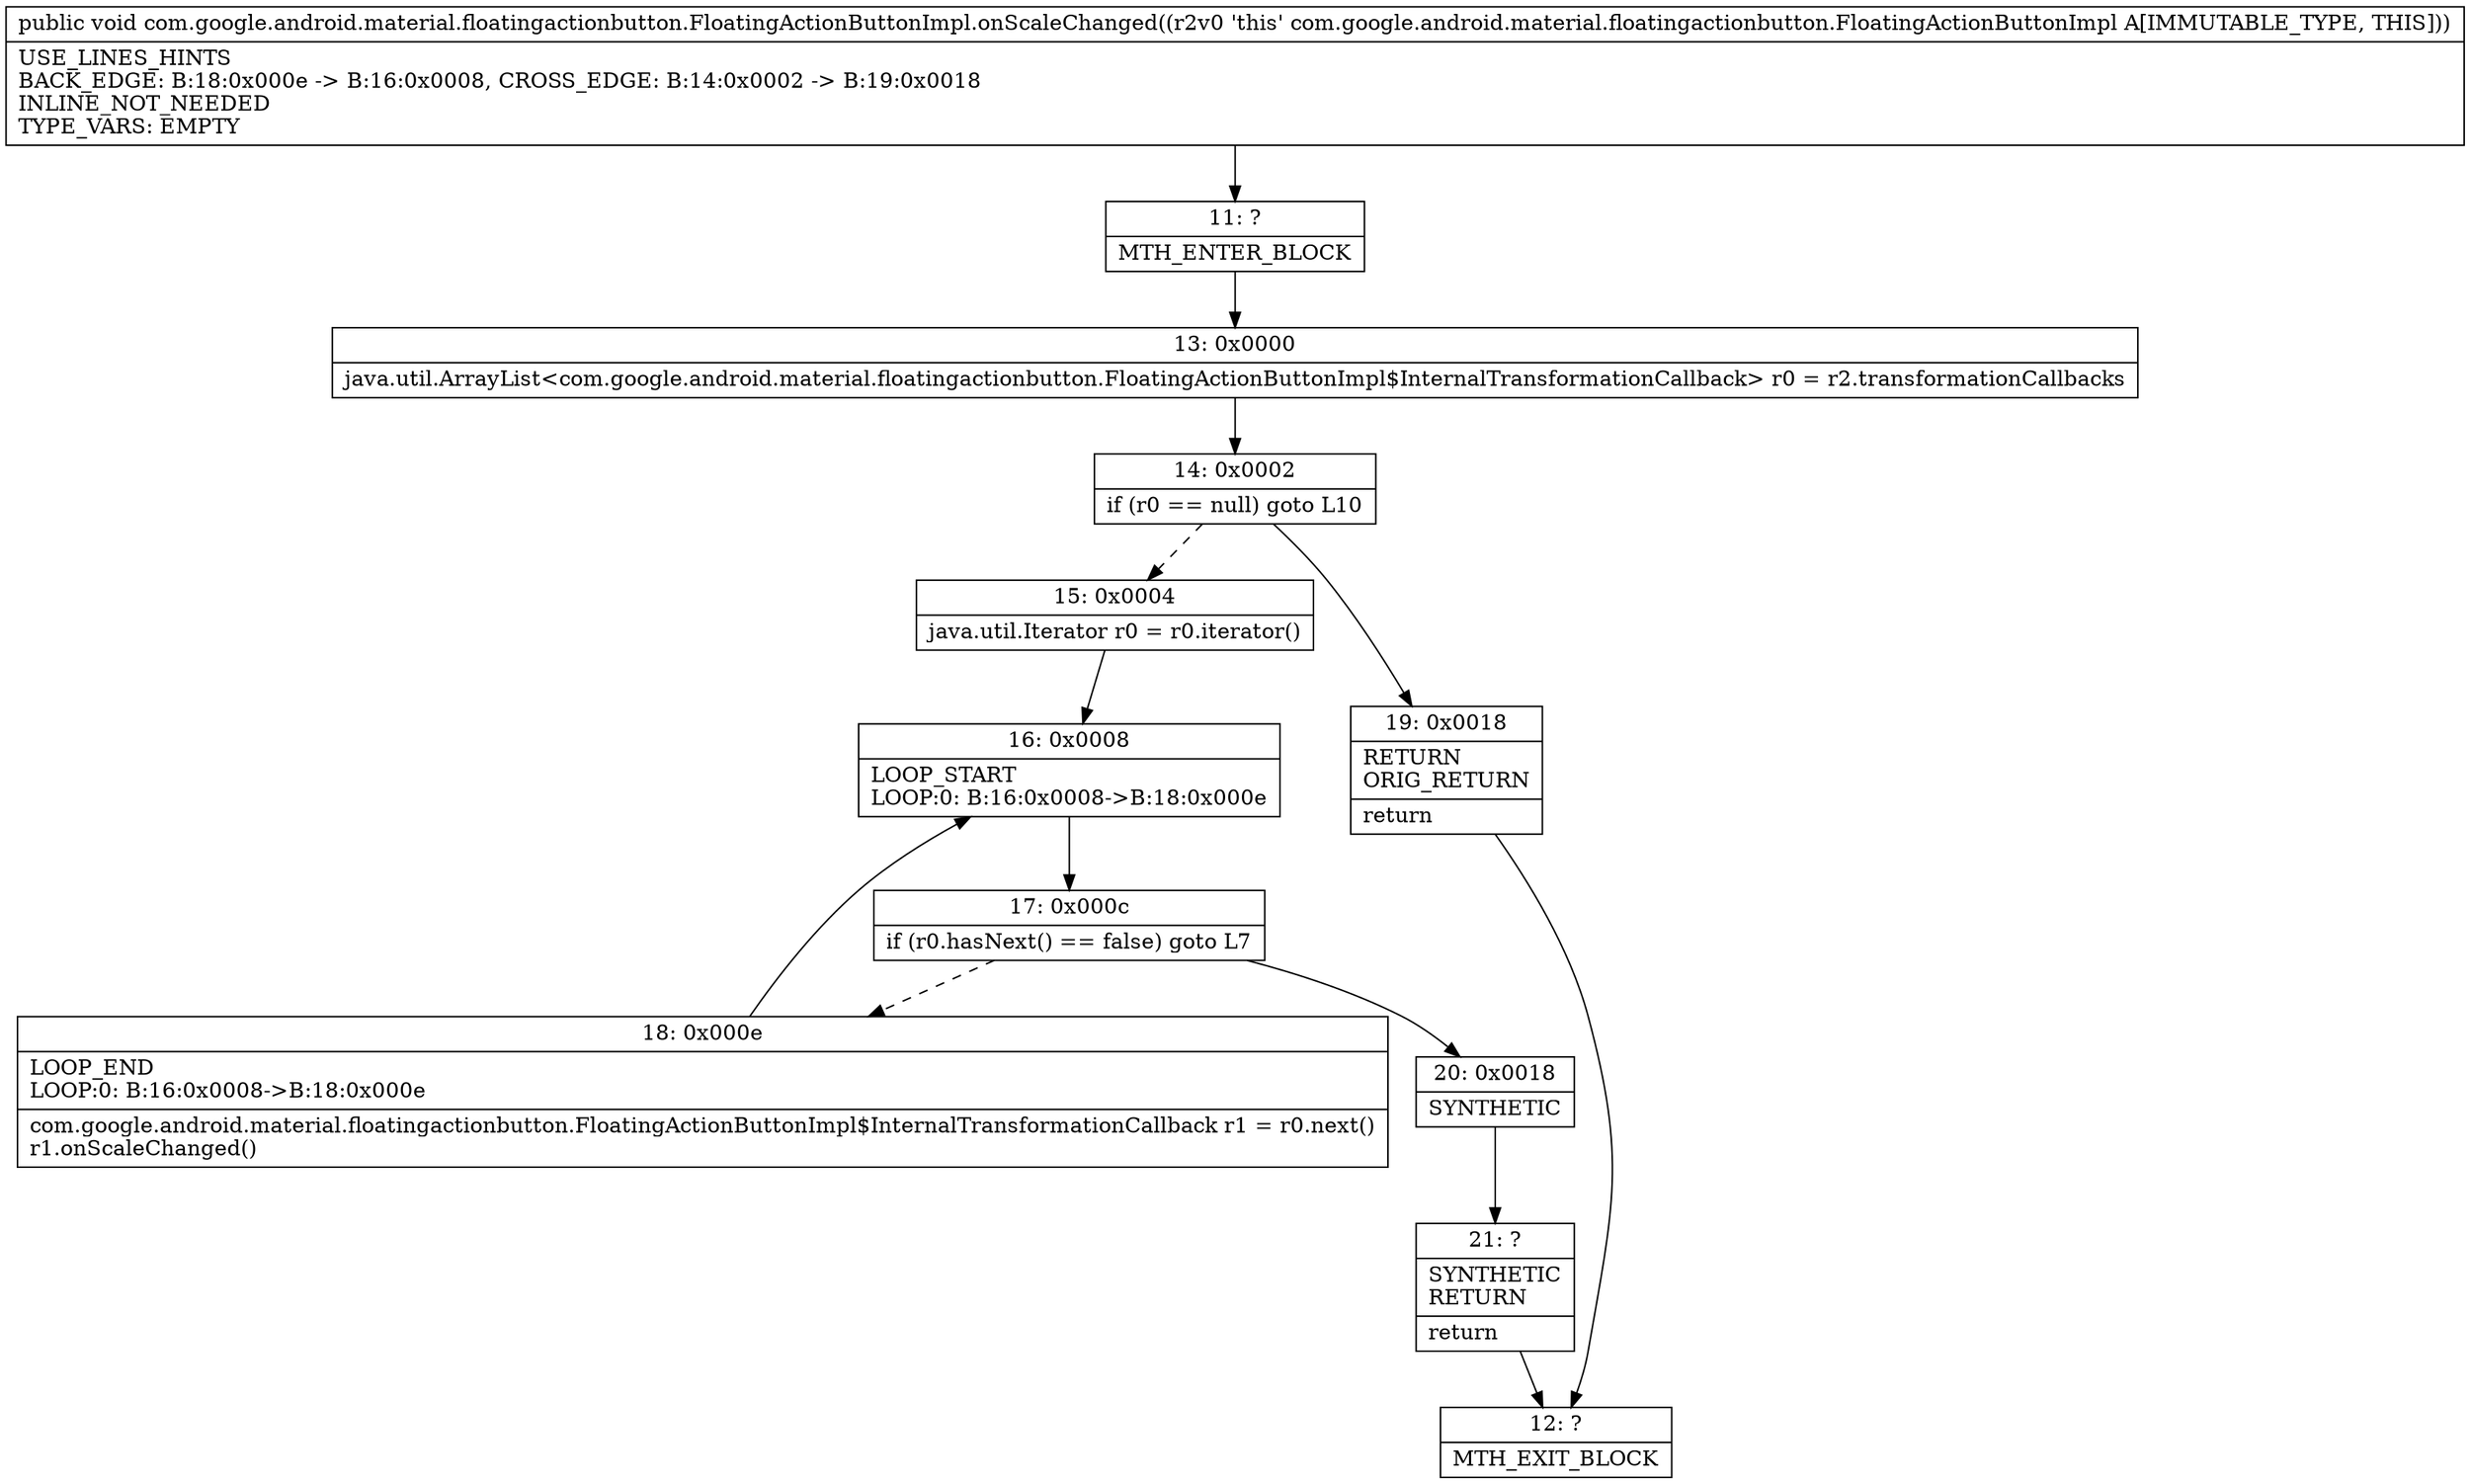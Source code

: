 digraph "CFG forcom.google.android.material.floatingactionbutton.FloatingActionButtonImpl.onScaleChanged()V" {
Node_11 [shape=record,label="{11\:\ ?|MTH_ENTER_BLOCK\l}"];
Node_13 [shape=record,label="{13\:\ 0x0000|java.util.ArrayList\<com.google.android.material.floatingactionbutton.FloatingActionButtonImpl$InternalTransformationCallback\> r0 = r2.transformationCallbacks\l}"];
Node_14 [shape=record,label="{14\:\ 0x0002|if (r0 == null) goto L10\l}"];
Node_15 [shape=record,label="{15\:\ 0x0004|java.util.Iterator r0 = r0.iterator()\l}"];
Node_16 [shape=record,label="{16\:\ 0x0008|LOOP_START\lLOOP:0: B:16:0x0008\-\>B:18:0x000e\l}"];
Node_17 [shape=record,label="{17\:\ 0x000c|if (r0.hasNext() == false) goto L7\l}"];
Node_18 [shape=record,label="{18\:\ 0x000e|LOOP_END\lLOOP:0: B:16:0x0008\-\>B:18:0x000e\l|com.google.android.material.floatingactionbutton.FloatingActionButtonImpl$InternalTransformationCallback r1 = r0.next()\lr1.onScaleChanged()\l}"];
Node_20 [shape=record,label="{20\:\ 0x0018|SYNTHETIC\l}"];
Node_21 [shape=record,label="{21\:\ ?|SYNTHETIC\lRETURN\l|return\l}"];
Node_12 [shape=record,label="{12\:\ ?|MTH_EXIT_BLOCK\l}"];
Node_19 [shape=record,label="{19\:\ 0x0018|RETURN\lORIG_RETURN\l|return\l}"];
MethodNode[shape=record,label="{public void com.google.android.material.floatingactionbutton.FloatingActionButtonImpl.onScaleChanged((r2v0 'this' com.google.android.material.floatingactionbutton.FloatingActionButtonImpl A[IMMUTABLE_TYPE, THIS]))  | USE_LINES_HINTS\lBACK_EDGE: B:18:0x000e \-\> B:16:0x0008, CROSS_EDGE: B:14:0x0002 \-\> B:19:0x0018\lINLINE_NOT_NEEDED\lTYPE_VARS: EMPTY\l}"];
MethodNode -> Node_11;Node_11 -> Node_13;
Node_13 -> Node_14;
Node_14 -> Node_15[style=dashed];
Node_14 -> Node_19;
Node_15 -> Node_16;
Node_16 -> Node_17;
Node_17 -> Node_18[style=dashed];
Node_17 -> Node_20;
Node_18 -> Node_16;
Node_20 -> Node_21;
Node_21 -> Node_12;
Node_19 -> Node_12;
}

